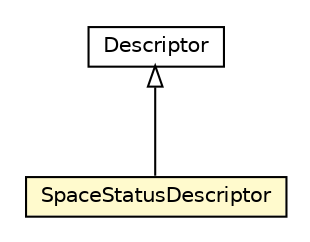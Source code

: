 #!/usr/local/bin/dot
#
# Class diagram 
# Generated by UMLGraph version R5_6-24-gf6e263 (http://www.umlgraph.org/)
#

digraph G {
	edge [fontname="Helvetica",fontsize=10,labelfontname="Helvetica",labelfontsize=10];
	node [fontname="Helvetica",fontsize=10,shape=plaintext];
	nodesep=0.25;
	ranksep=0.5;
	// org.universAAL.ontology.sysinfo.Descriptor
	c343100 [label=<<table title="org.universAAL.ontology.sysinfo.Descriptor" border="0" cellborder="1" cellspacing="0" cellpadding="2" port="p" href="./Descriptor.html">
		<tr><td><table border="0" cellspacing="0" cellpadding="1">
<tr><td align="center" balign="center"> Descriptor </td></tr>
		</table></td></tr>
		</table>>, URL="./Descriptor.html", fontname="Helvetica", fontcolor="black", fontsize=10.0];
	// org.universAAL.ontology.sysinfo.SpaceStatusDescriptor
	c343101 [label=<<table title="org.universAAL.ontology.sysinfo.SpaceStatusDescriptor" border="0" cellborder="1" cellspacing="0" cellpadding="2" port="p" bgcolor="lemonChiffon" href="./SpaceStatusDescriptor.html">
		<tr><td><table border="0" cellspacing="0" cellpadding="1">
<tr><td align="center" balign="center"> SpaceStatusDescriptor </td></tr>
		</table></td></tr>
		</table>>, URL="./SpaceStatusDescriptor.html", fontname="Helvetica", fontcolor="black", fontsize=10.0];
	//org.universAAL.ontology.sysinfo.SpaceStatusDescriptor extends org.universAAL.ontology.sysinfo.Descriptor
	c343100:p -> c343101:p [dir=back,arrowtail=empty];
}

